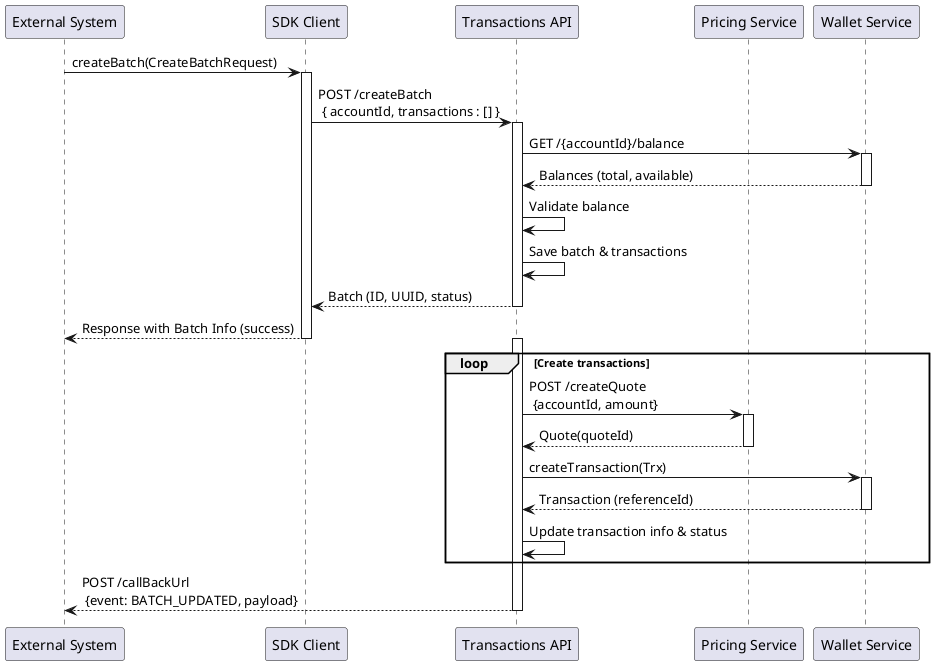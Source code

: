 @startuml
participant "External System" as Application
participant "SDK Client" as SdkClient
participant "Transactions API" as TransactionsAPI
participant "Pricing Service" as PricingSrv
participant "Wallet Service" as WalletSrv


Application -> SdkClient: createBatch(CreateBatchRequest)
activate SdkClient

SdkClient -> TransactionsAPI: POST /createBatch \n { accountId, transactions : [] }
activate TransactionsAPI


TransactionsAPI -> WalletSrv: GET /{accountId}/balance
activate WalletSrv
WalletSrv --> TransactionsAPI: Balances (total, available)
deactivate WalletSrv
TransactionsAPI -> TransactionsAPI: Validate balance
TransactionsAPI -> TransactionsAPI: Save batch & transactions
TransactionsAPI --> SdkClient: Batch (ID, UUID, status)
deactivate TransactionsAPI

SdkClient --> Application: Response with Batch Info (success)
deactivate SdkClient


loop Create transactions

activate TransactionsAPI
TransactionsAPI -> PricingSrv: POST /createQuote \n {accountId, amount}
activate PricingSrv
PricingSrv --> TransactionsAPI: Quote(quoteId)
deactivate PricingSrv

TransactionsAPI -> WalletSrv: createTransaction(Trx)
activate WalletSrv
WalletSrv --> TransactionsAPI: Transaction (referenceId)
deactivate WalletSrv
TransactionsAPI -> TransactionsAPI: Update transaction info & status

end

TransactionsAPI --> Application: POST /callBackUrl \n {event: BATCH_UPDATED, payload}
deactivate TransactionsAPI


@enduml
